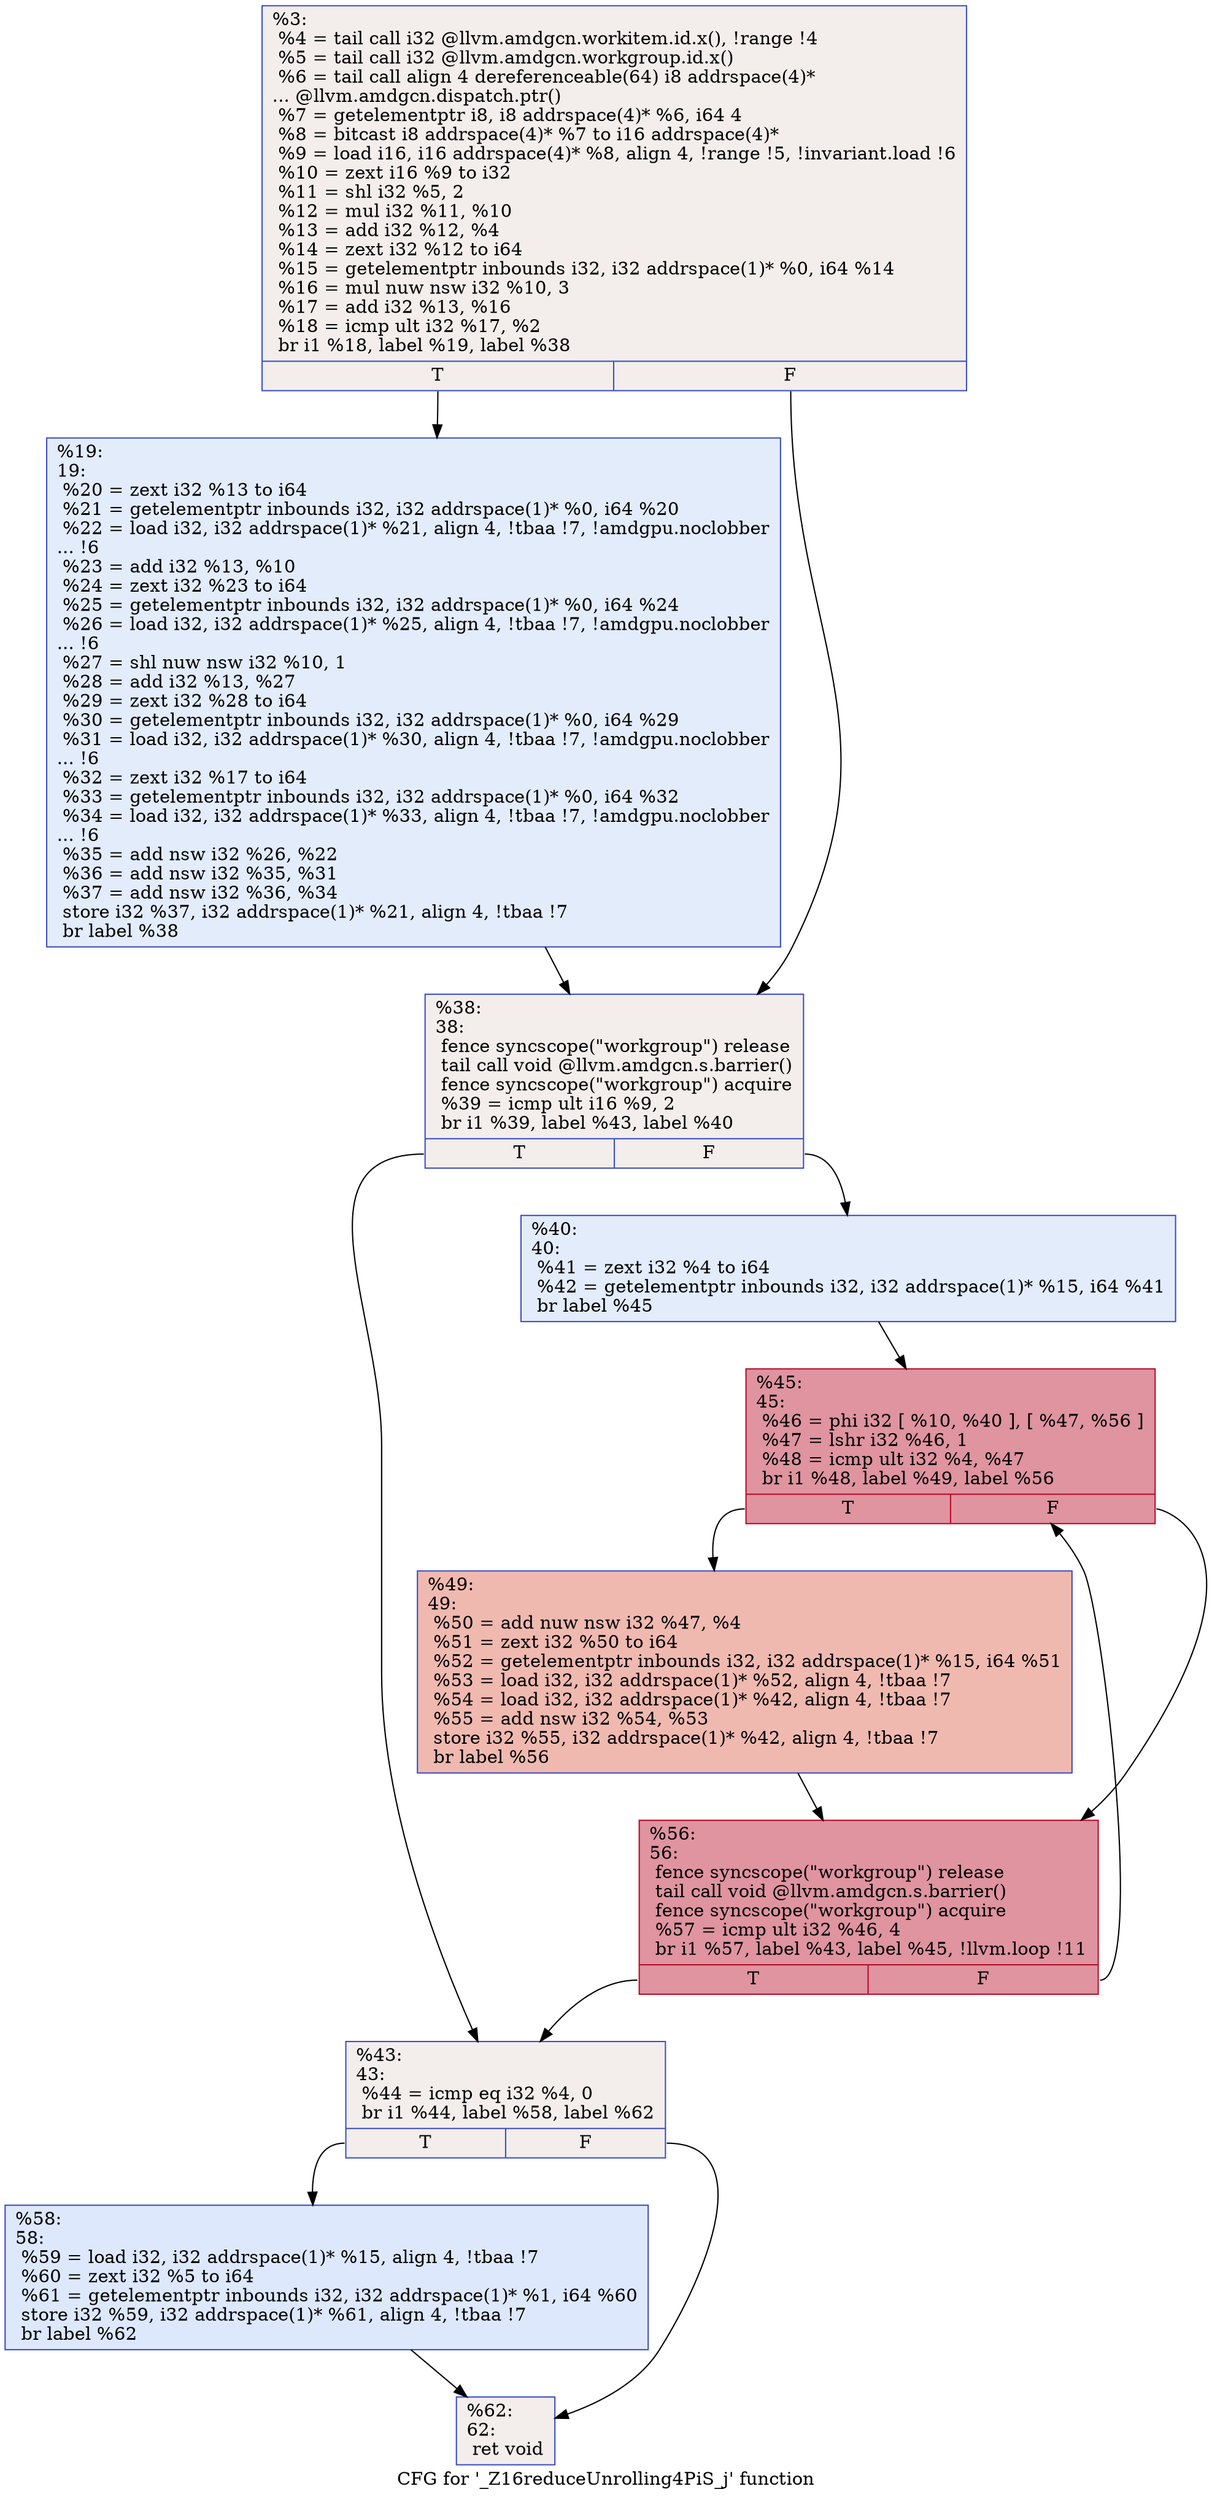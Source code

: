 digraph "CFG for '_Z16reduceUnrolling4PiS_j' function" {
	label="CFG for '_Z16reduceUnrolling4PiS_j' function";

	Node0x5df8a80 [shape=record,color="#3d50c3ff", style=filled, fillcolor="#e3d9d370",label="{%3:\l  %4 = tail call i32 @llvm.amdgcn.workitem.id.x(), !range !4\l  %5 = tail call i32 @llvm.amdgcn.workgroup.id.x()\l  %6 = tail call align 4 dereferenceable(64) i8 addrspace(4)*\l... @llvm.amdgcn.dispatch.ptr()\l  %7 = getelementptr i8, i8 addrspace(4)* %6, i64 4\l  %8 = bitcast i8 addrspace(4)* %7 to i16 addrspace(4)*\l  %9 = load i16, i16 addrspace(4)* %8, align 4, !range !5, !invariant.load !6\l  %10 = zext i16 %9 to i32\l  %11 = shl i32 %5, 2\l  %12 = mul i32 %11, %10\l  %13 = add i32 %12, %4\l  %14 = zext i32 %12 to i64\l  %15 = getelementptr inbounds i32, i32 addrspace(1)* %0, i64 %14\l  %16 = mul nuw nsw i32 %10, 3\l  %17 = add i32 %13, %16\l  %18 = icmp ult i32 %17, %2\l  br i1 %18, label %19, label %38\l|{<s0>T|<s1>F}}"];
	Node0x5df8a80:s0 -> Node0x5df9810;
	Node0x5df8a80:s1 -> Node0x5dfad80;
	Node0x5df9810 [shape=record,color="#3d50c3ff", style=filled, fillcolor="#bfd3f670",label="{%19:\l19:                                               \l  %20 = zext i32 %13 to i64\l  %21 = getelementptr inbounds i32, i32 addrspace(1)* %0, i64 %20\l  %22 = load i32, i32 addrspace(1)* %21, align 4, !tbaa !7, !amdgpu.noclobber\l... !6\l  %23 = add i32 %13, %10\l  %24 = zext i32 %23 to i64\l  %25 = getelementptr inbounds i32, i32 addrspace(1)* %0, i64 %24\l  %26 = load i32, i32 addrspace(1)* %25, align 4, !tbaa !7, !amdgpu.noclobber\l... !6\l  %27 = shl nuw nsw i32 %10, 1\l  %28 = add i32 %13, %27\l  %29 = zext i32 %28 to i64\l  %30 = getelementptr inbounds i32, i32 addrspace(1)* %0, i64 %29\l  %31 = load i32, i32 addrspace(1)* %30, align 4, !tbaa !7, !amdgpu.noclobber\l... !6\l  %32 = zext i32 %17 to i64\l  %33 = getelementptr inbounds i32, i32 addrspace(1)* %0, i64 %32\l  %34 = load i32, i32 addrspace(1)* %33, align 4, !tbaa !7, !amdgpu.noclobber\l... !6\l  %35 = add nsw i32 %26, %22\l  %36 = add nsw i32 %35, %31\l  %37 = add nsw i32 %36, %34\l  store i32 %37, i32 addrspace(1)* %21, align 4, !tbaa !7\l  br label %38\l}"];
	Node0x5df9810 -> Node0x5dfad80;
	Node0x5dfad80 [shape=record,color="#3d50c3ff", style=filled, fillcolor="#e3d9d370",label="{%38:\l38:                                               \l  fence syncscope(\"workgroup\") release\l  tail call void @llvm.amdgcn.s.barrier()\l  fence syncscope(\"workgroup\") acquire\l  %39 = icmp ult i16 %9, 2\l  br i1 %39, label %43, label %40\l|{<s0>T|<s1>F}}"];
	Node0x5dfad80:s0 -> Node0x5dfcc00;
	Node0x5dfad80:s1 -> Node0x5dfcc90;
	Node0x5dfcc90 [shape=record,color="#3d50c3ff", style=filled, fillcolor="#bfd3f670",label="{%40:\l40:                                               \l  %41 = zext i32 %4 to i64\l  %42 = getelementptr inbounds i32, i32 addrspace(1)* %15, i64 %41\l  br label %45\l}"];
	Node0x5dfcc90 -> Node0x5dfcee0;
	Node0x5dfcc00 [shape=record,color="#3d50c3ff", style=filled, fillcolor="#e3d9d370",label="{%43:\l43:                                               \l  %44 = icmp eq i32 %4, 0\l  br i1 %44, label %58, label %62\l|{<s0>T|<s1>F}}"];
	Node0x5dfcc00:s0 -> Node0x5dfd060;
	Node0x5dfcc00:s1 -> Node0x5dfd0b0;
	Node0x5dfcee0 [shape=record,color="#b70d28ff", style=filled, fillcolor="#b70d2870",label="{%45:\l45:                                               \l  %46 = phi i32 [ %10, %40 ], [ %47, %56 ]\l  %47 = lshr i32 %46, 1\l  %48 = icmp ult i32 %4, %47\l  br i1 %48, label %49, label %56\l|{<s0>T|<s1>F}}"];
	Node0x5dfcee0:s0 -> Node0x5dfd480;
	Node0x5dfcee0:s1 -> Node0x5dfd220;
	Node0x5dfd480 [shape=record,color="#3d50c3ff", style=filled, fillcolor="#de614d70",label="{%49:\l49:                                               \l  %50 = add nuw nsw i32 %47, %4\l  %51 = zext i32 %50 to i64\l  %52 = getelementptr inbounds i32, i32 addrspace(1)* %15, i64 %51\l  %53 = load i32, i32 addrspace(1)* %52, align 4, !tbaa !7\l  %54 = load i32, i32 addrspace(1)* %42, align 4, !tbaa !7\l  %55 = add nsw i32 %54, %53\l  store i32 %55, i32 addrspace(1)* %42, align 4, !tbaa !7\l  br label %56\l}"];
	Node0x5dfd480 -> Node0x5dfd220;
	Node0x5dfd220 [shape=record,color="#b70d28ff", style=filled, fillcolor="#b70d2870",label="{%56:\l56:                                               \l  fence syncscope(\"workgroup\") release\l  tail call void @llvm.amdgcn.s.barrier()\l  fence syncscope(\"workgroup\") acquire\l  %57 = icmp ult i32 %46, 4\l  br i1 %57, label %43, label %45, !llvm.loop !11\l|{<s0>T|<s1>F}}"];
	Node0x5dfd220:s0 -> Node0x5dfcc00;
	Node0x5dfd220:s1 -> Node0x5dfcee0;
	Node0x5dfd060 [shape=record,color="#3d50c3ff", style=filled, fillcolor="#b2ccfb70",label="{%58:\l58:                                               \l  %59 = load i32, i32 addrspace(1)* %15, align 4, !tbaa !7\l  %60 = zext i32 %5 to i64\l  %61 = getelementptr inbounds i32, i32 addrspace(1)* %1, i64 %60\l  store i32 %59, i32 addrspace(1)* %61, align 4, !tbaa !7\l  br label %62\l}"];
	Node0x5dfd060 -> Node0x5dfd0b0;
	Node0x5dfd0b0 [shape=record,color="#3d50c3ff", style=filled, fillcolor="#e3d9d370",label="{%62:\l62:                                               \l  ret void\l}"];
}

